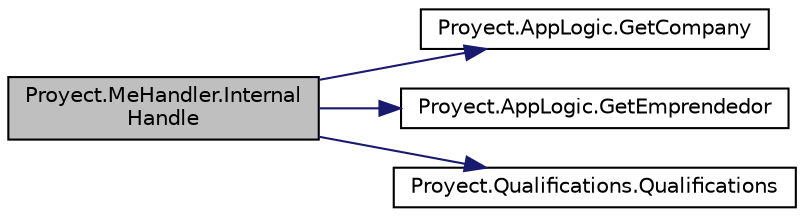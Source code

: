 digraph "Proyect.MeHandler.InternalHandle"
{
 // INTERACTIVE_SVG=YES
 // LATEX_PDF_SIZE
  edge [fontname="Helvetica",fontsize="10",labelfontname="Helvetica",labelfontsize="10"];
  node [fontname="Helvetica",fontsize="10",shape=record];
  rankdir="LR";
  Node1 [label="Proyect.MeHandler.Internal\lHandle",height=0.2,width=0.4,color="black", fillcolor="grey75", style="filled", fontcolor="black",tooltip="Procesa el mensaje \"/me\" y retorna true; retorna false en caso contrario."];
  Node1 -> Node2 [color="midnightblue",fontsize="10",style="solid",fontname="Helvetica"];
  Node2 [label="Proyect.AppLogic.GetCompany",height=0.2,width=0.4,color="black", fillcolor="white", style="filled",URL="$classProyect_1_1AppLogic.html#a1c920c1201dd6a6882c4c3e0a1286bb9",tooltip="Obtiene la compania mediente el id de usuario ingresado. Como AppLogic tiene la lista de copanias,..."];
  Node1 -> Node3 [color="midnightblue",fontsize="10",style="solid",fontname="Helvetica"];
  Node3 [label="Proyect.AppLogic.GetEmprendedor",height=0.2,width=0.4,color="black", fillcolor="white", style="filled",URL="$classProyect_1_1AppLogic.html#aa2f58473e2f2b26f891f38d6af67d3ec",tooltip="Obtiene el emprendedor mediante el ingreso de un id de usuario. Como AppLogic tiene la lista de empre..."];
  Node1 -> Node4 [color="midnightblue",fontsize="10",style="solid",fontname="Helvetica"];
  Node4 [label="Proyect.Qualifications.Qualifications",height=0.2,width=0.4,color="black", fillcolor="white", style="filled",URL="$classProyect_1_1Qualifications.html#ab1459c612c25f9a2e433a2744aa3dd66",tooltip="Inicializa una nueva instancia de la clase Qualifications"];
}
